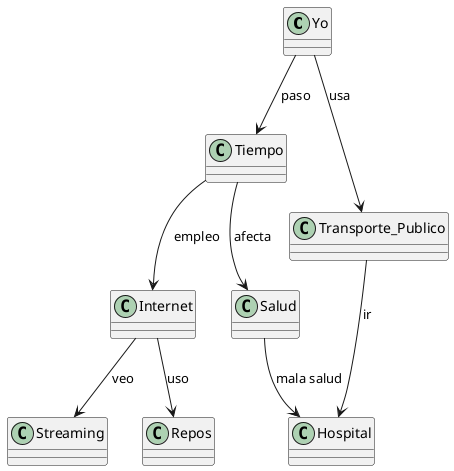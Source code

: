 @startuml
class Yo

Yo --> Tiempo : paso
Yo --> Transporte_Publico : usa
Transporte_Publico --> Hospital : ir
Tiempo --> Salud : afecta
Salud --> Hospital : mala salud
Tiempo --> Internet : empleo
Internet --> Repos : uso
Internet --> Streaming : veo

@enduml
